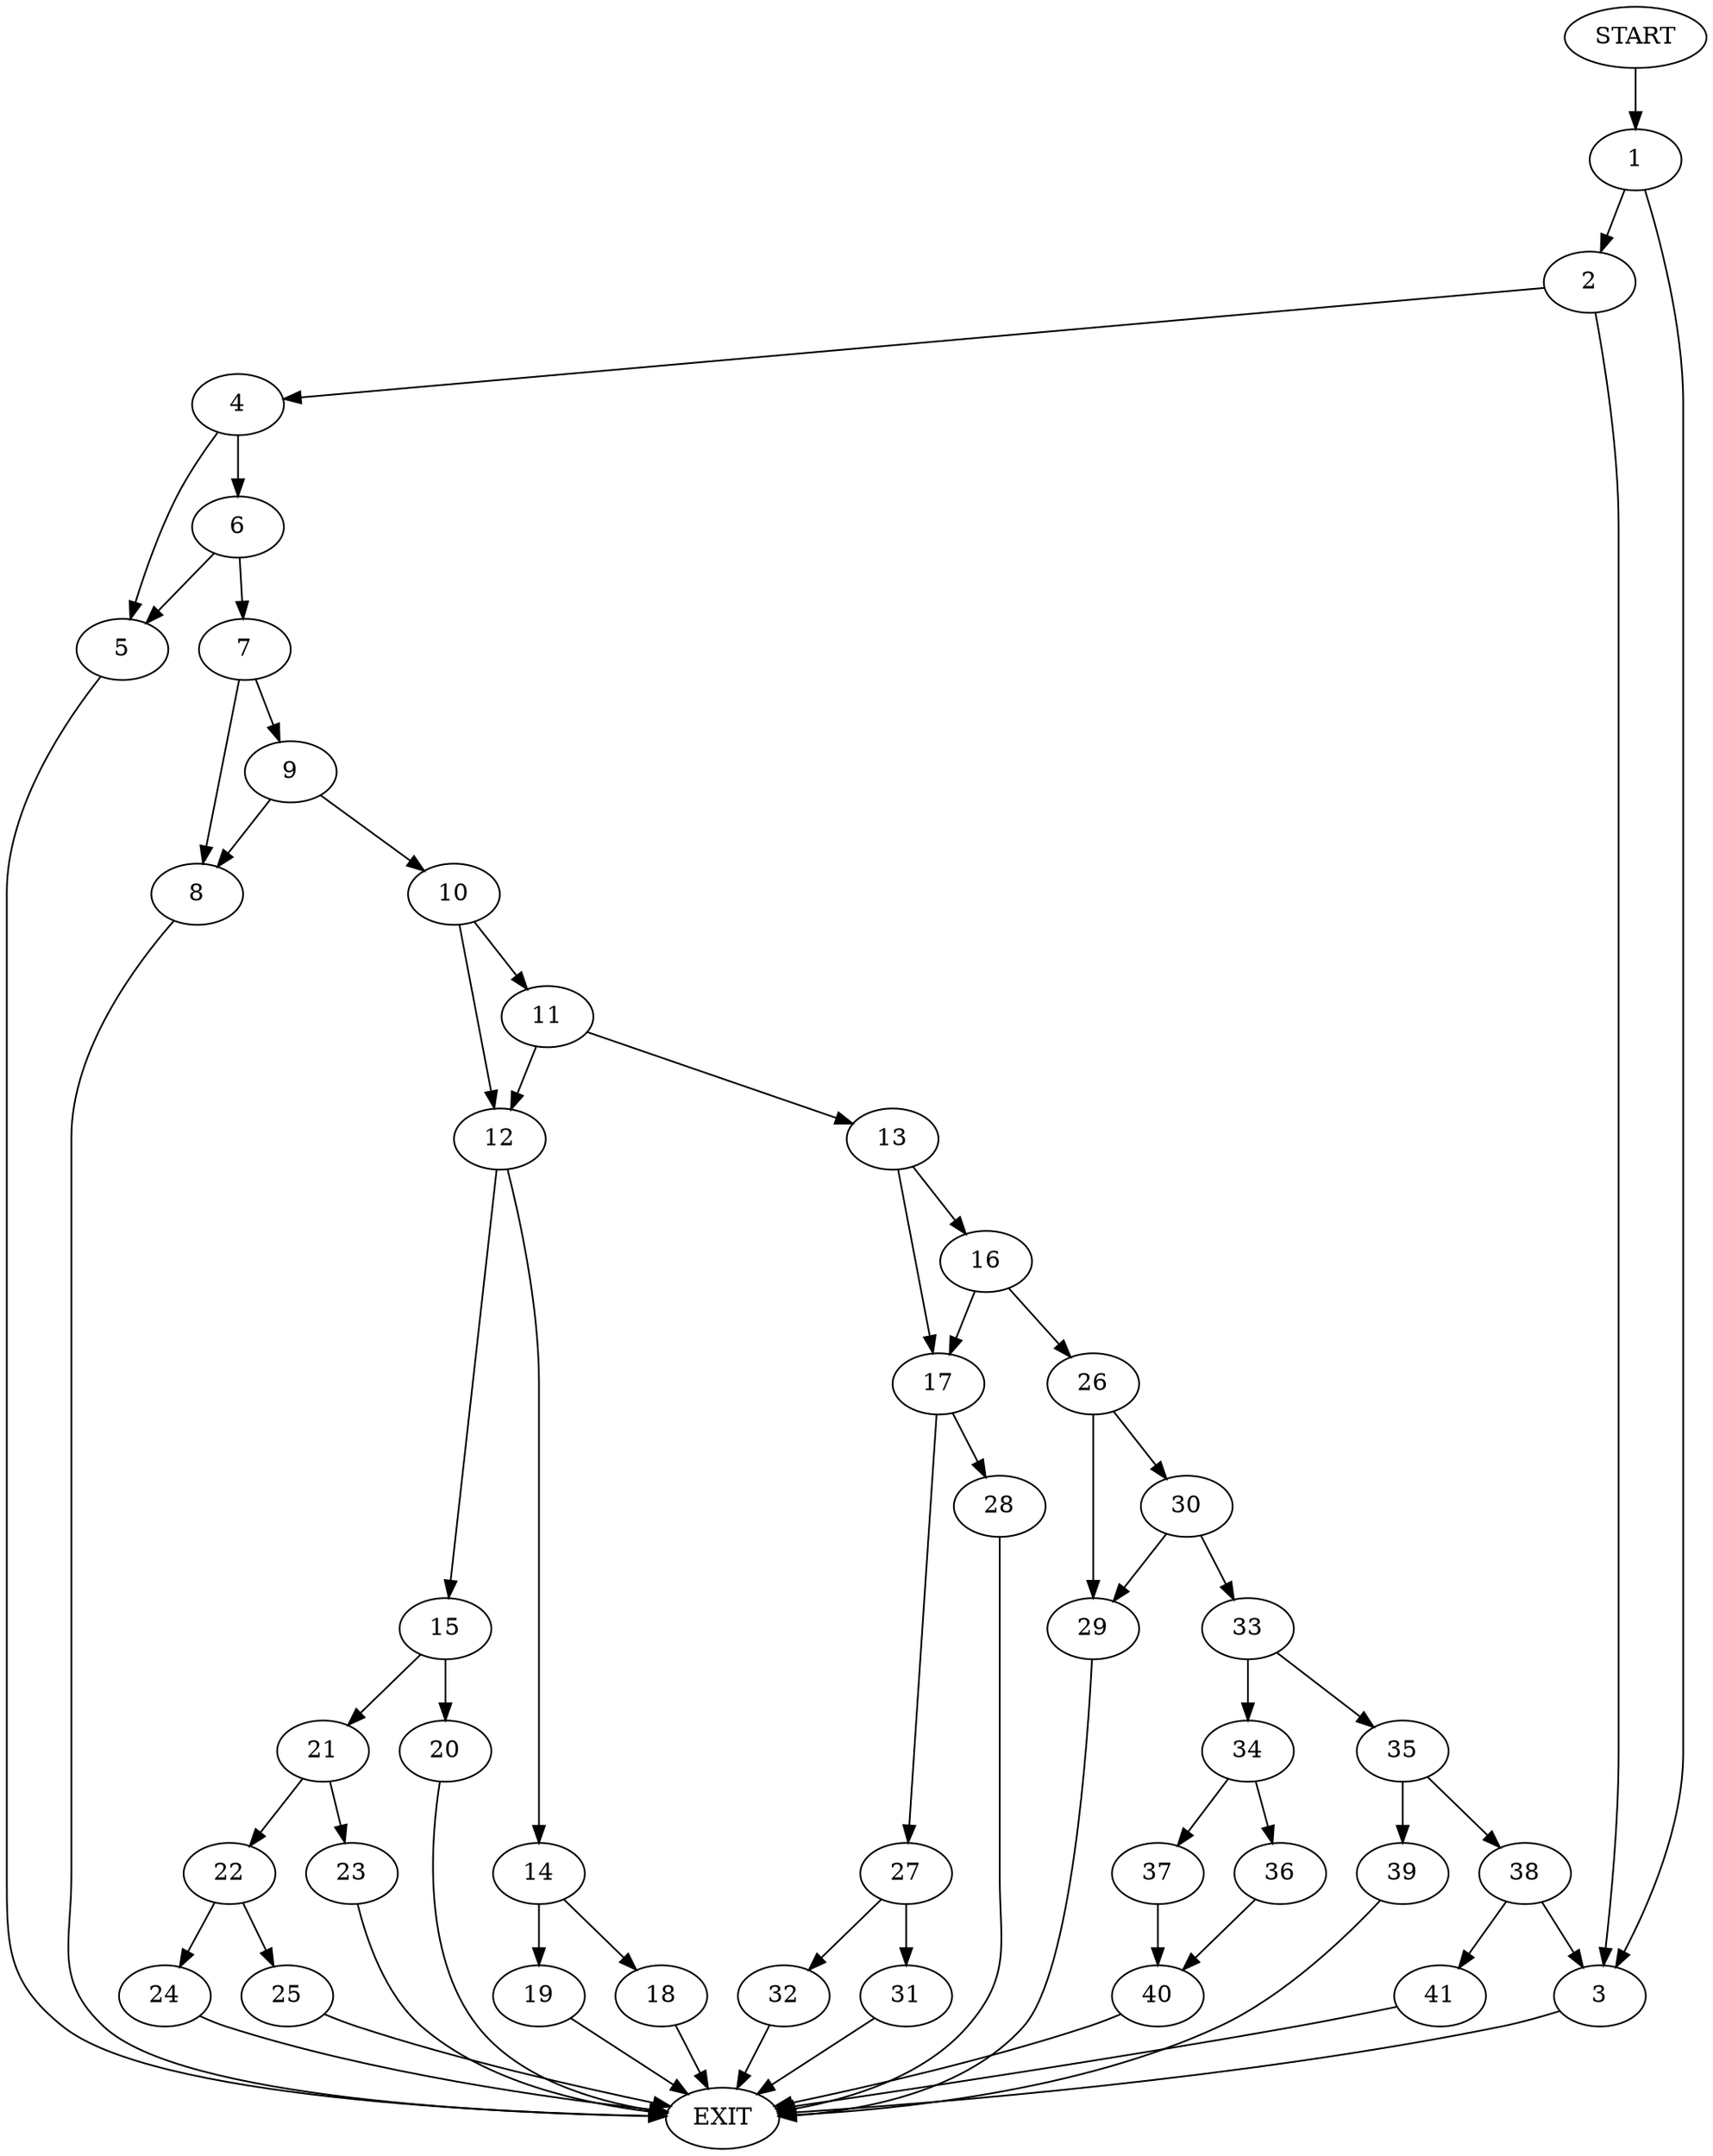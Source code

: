 digraph {
0 [label="START"]
42 [label="EXIT"]
0 -> 1
1 -> 2
1 -> 3
3 -> 42
2 -> 4
2 -> 3
4 -> 5
4 -> 6
5 -> 42
6 -> 7
6 -> 5
7 -> 8
7 -> 9
8 -> 42
9 -> 10
9 -> 8
10 -> 11
10 -> 12
11 -> 12
11 -> 13
12 -> 14
12 -> 15
13 -> 16
13 -> 17
14 -> 18
14 -> 19
15 -> 20
15 -> 21
18 -> 42
19 -> 42
20 -> 42
21 -> 22
21 -> 23
22 -> 24
22 -> 25
23 -> 42
24 -> 42
25 -> 42
16 -> 26
16 -> 17
17 -> 27
17 -> 28
26 -> 29
26 -> 30
27 -> 31
27 -> 32
28 -> 42
31 -> 42
32 -> 42
29 -> 42
30 -> 29
30 -> 33
33 -> 34
33 -> 35
34 -> 36
34 -> 37
35 -> 38
35 -> 39
36 -> 40
37 -> 40
40 -> 42
38 -> 41
38 -> 3
39 -> 42
41 -> 42
}
